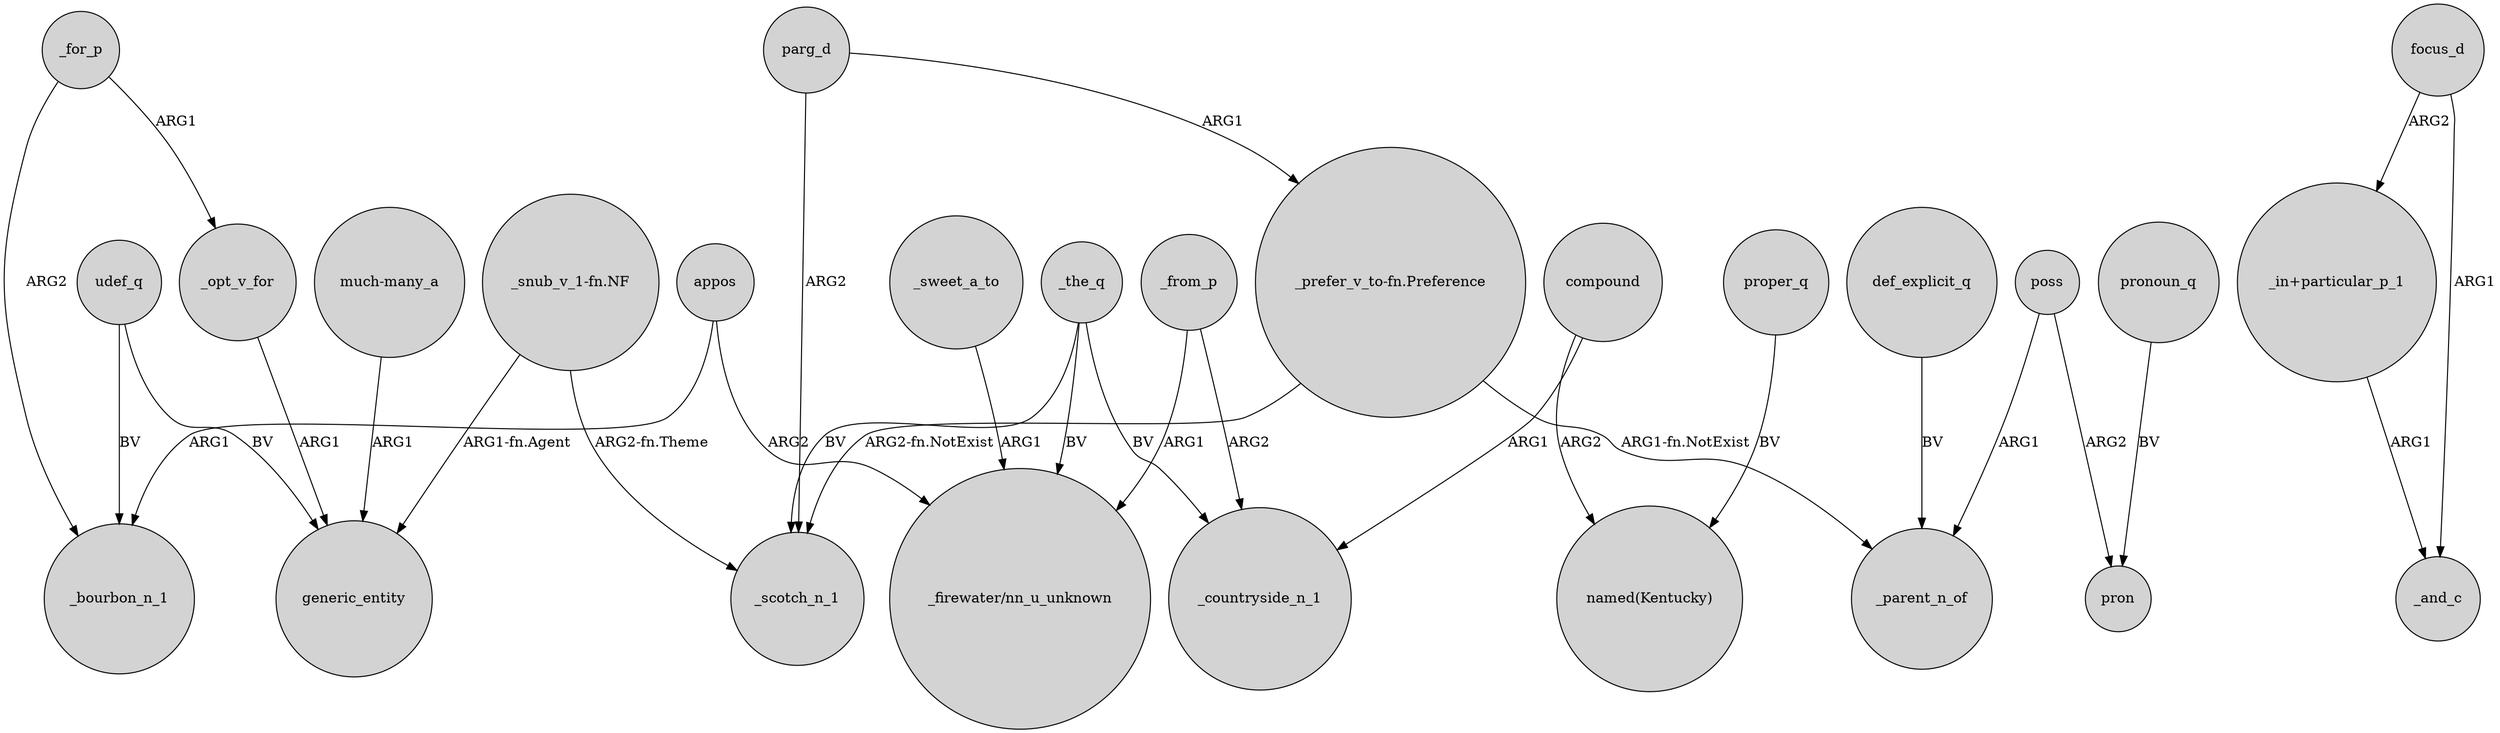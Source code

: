digraph {
	node [shape=circle style=filled]
	_for_p -> _bourbon_n_1 [label=ARG2]
	udef_q -> generic_entity [label=BV]
	poss -> pron [label=ARG2]
	poss -> _parent_n_of [label=ARG1]
	udef_q -> _bourbon_n_1 [label=BV]
	def_explicit_q -> _parent_n_of [label=BV]
	"much-many_a" -> generic_entity [label=ARG1]
	_the_q -> _scotch_n_1 [label=BV]
	"_snub_v_1-fn.NF" -> _scotch_n_1 [label="ARG2-fn.Theme"]
	_from_p -> _countryside_n_1 [label=ARG2]
	"_prefer_v_to-fn.Preference" -> _scotch_n_1 [label="ARG2-fn.NotExist"]
	proper_q -> "named(Kentucky)" [label=BV]
	_from_p -> "_firewater/nn_u_unknown" [label=ARG1]
	focus_d -> "_in+particular_p_1" [label=ARG2]
	pronoun_q -> pron [label=BV]
	"_prefer_v_to-fn.Preference" -> _parent_n_of [label="ARG1-fn.NotExist"]
	_the_q -> _countryside_n_1 [label=BV]
	_the_q -> "_firewater/nn_u_unknown" [label=BV]
	compound -> _countryside_n_1 [label=ARG1]
	"_in+particular_p_1" -> _and_c [label=ARG1]
	compound -> "named(Kentucky)" [label=ARG2]
	parg_d -> "_prefer_v_to-fn.Preference" [label=ARG1]
	_sweet_a_to -> "_firewater/nn_u_unknown" [label=ARG1]
	focus_d -> _and_c [label=ARG1]
	"_snub_v_1-fn.NF" -> generic_entity [label="ARG1-fn.Agent"]
	_for_p -> _opt_v_for [label=ARG1]
	appos -> _bourbon_n_1 [label=ARG1]
	parg_d -> _scotch_n_1 [label=ARG2]
	appos -> "_firewater/nn_u_unknown" [label=ARG2]
	_opt_v_for -> generic_entity [label=ARG1]
}
